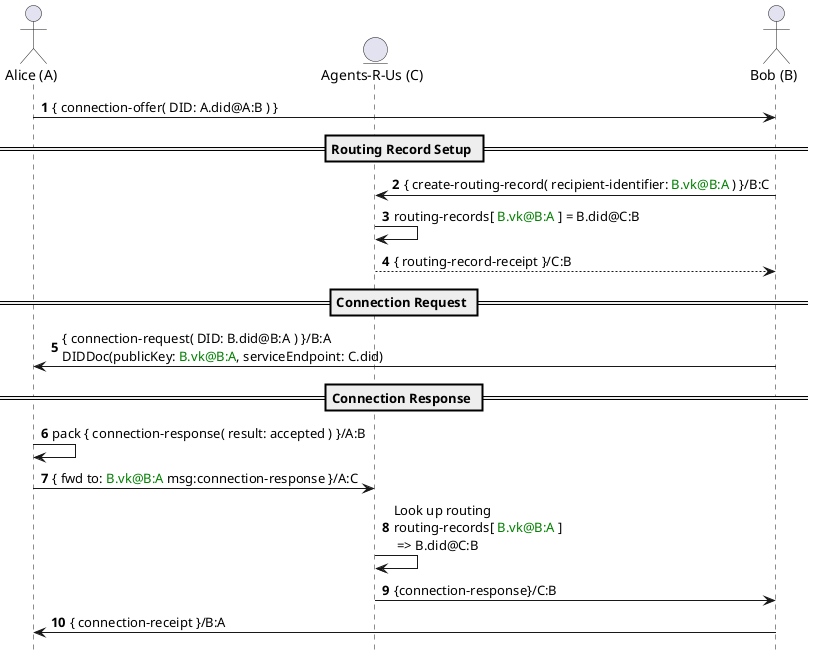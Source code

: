 @startuml "tutorial sequence"
autonumber
hide footbox

actor "Alice (A)" as Alice
entity "Agents-R-Us (C)" as aru
actor "Bob (B)" as Bob

Bob <- Alice : { connection-offer( DID: A.did@A:B ) }

== Routing Record Setup ==

Bob -> aru : { create-routing-record( recipient-identifier: <color green>B.vk@B:A</color> ) }/B:C
aru -> aru : routing-records[ <color green>B.vk@B:A</color> ] = B.did@C:B
Bob <-- aru : { routing-record-receipt }/C:B

== Connection Request ==

Bob -> Alice :  { connection-request( DID: B.did@B:A ) }/B:A\nDIDDoc(publicKey: <color green>B.vk@B:A</color>, serviceEndpoint: C.did)

== Connection Response ==

Alice -> Alice : pack { connection-response( result: accepted ) }/A:B
Alice -> aru : { fwd to: <color green>B.vk@B:A</color> msg:connection-response }/A:C
aru -> aru : Look up routing\nrouting-records[ <color green>B.vk@B:A</color> ]\n => B.did@C:B
Bob <- aru : {connection-response}/C:B
Bob -> Alice : { connection-receipt }/B:A

@enduml
